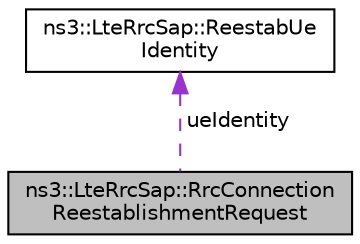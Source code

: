 digraph "ns3::LteRrcSap::RrcConnectionReestablishmentRequest"
{
 // LATEX_PDF_SIZE
  edge [fontname="Helvetica",fontsize="10",labelfontname="Helvetica",labelfontsize="10"];
  node [fontname="Helvetica",fontsize="10",shape=record];
  Node1 [label="ns3::LteRrcSap::RrcConnection\lReestablishmentRequest",height=0.2,width=0.4,color="black", fillcolor="grey75", style="filled", fontcolor="black",tooltip="RrcConnectionReestablishmentRequest structure."];
  Node2 -> Node1 [dir="back",color="darkorchid3",fontsize="10",style="dashed",label=" ueIdentity" ,fontname="Helvetica"];
  Node2 [label="ns3::LteRrcSap::ReestabUe\lIdentity",height=0.2,width=0.4,color="black", fillcolor="white", style="filled",URL="$structns3_1_1_lte_rrc_sap_1_1_reestab_ue_identity.html",tooltip="ReestabUeIdentity structure."];
}
